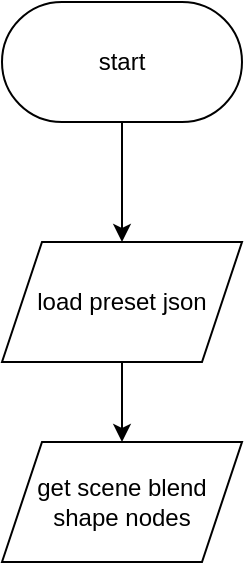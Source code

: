 <mxfile version="17.4.6" type="github">
  <diagram id="ji13-s1qjL8ou1RABo7J" name="Page-1">
    <mxGraphModel dx="666" dy="698" grid="1" gridSize="10" guides="1" tooltips="1" connect="1" arrows="1" fold="1" page="1" pageScale="1" pageWidth="850" pageHeight="1100" math="0" shadow="0">
      <root>
        <mxCell id="0" />
        <mxCell id="1" parent="0" />
        <mxCell id="3zQKJhW49B3SMrjvigrW-3" style="edgeStyle=orthogonalEdgeStyle;rounded=0;orthogonalLoop=1;jettySize=auto;html=1;exitX=0.5;exitY=1;exitDx=0;exitDy=0;" edge="1" parent="1" source="3zQKJhW49B3SMrjvigrW-1" target="3zQKJhW49B3SMrjvigrW-2">
          <mxGeometry relative="1" as="geometry" />
        </mxCell>
        <mxCell id="3zQKJhW49B3SMrjvigrW-1" value="start" style="rounded=1;whiteSpace=wrap;html=1;arcSize=50;" vertex="1" parent="1">
          <mxGeometry x="240" y="50" width="120" height="60" as="geometry" />
        </mxCell>
        <mxCell id="3zQKJhW49B3SMrjvigrW-5" style="edgeStyle=orthogonalEdgeStyle;rounded=0;orthogonalLoop=1;jettySize=auto;html=1;exitX=0.5;exitY=1;exitDx=0;exitDy=0;" edge="1" parent="1" source="3zQKJhW49B3SMrjvigrW-2" target="3zQKJhW49B3SMrjvigrW-4">
          <mxGeometry relative="1" as="geometry" />
        </mxCell>
        <mxCell id="3zQKJhW49B3SMrjvigrW-2" value="load preset json" style="shape=parallelogram;perimeter=parallelogramPerimeter;whiteSpace=wrap;html=1;fixedSize=1;" vertex="1" parent="1">
          <mxGeometry x="240" y="170" width="120" height="60" as="geometry" />
        </mxCell>
        <mxCell id="3zQKJhW49B3SMrjvigrW-4" value="get scene blend shape nodes" style="shape=parallelogram;perimeter=parallelogramPerimeter;whiteSpace=wrap;html=1;fixedSize=1;" vertex="1" parent="1">
          <mxGeometry x="240" y="270" width="120" height="60" as="geometry" />
        </mxCell>
      </root>
    </mxGraphModel>
  </diagram>
</mxfile>
